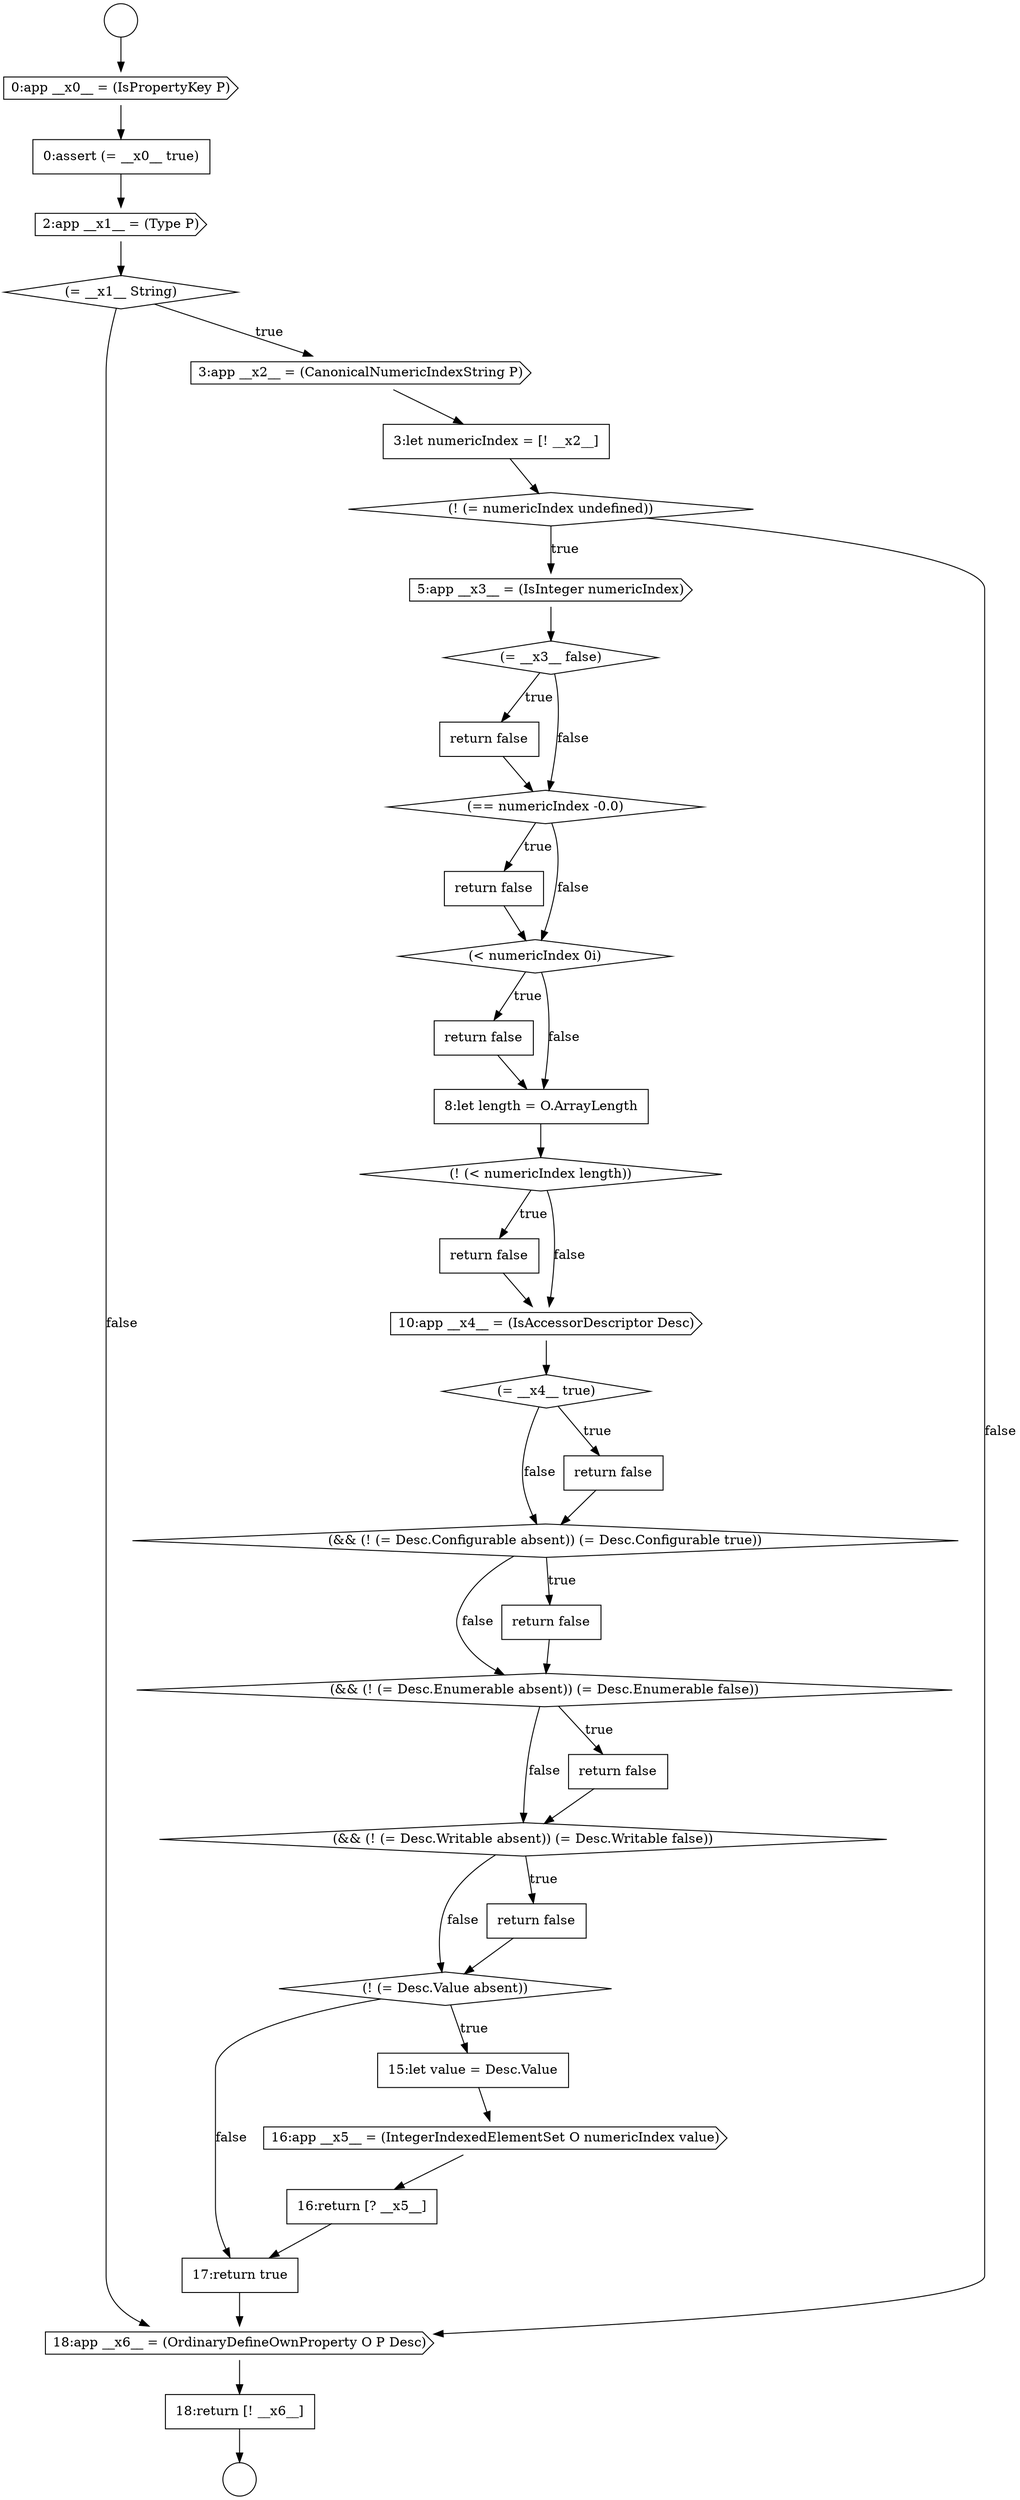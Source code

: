 digraph {
  node2650 [shape=diamond, label=<<font color="black">(= __x1__ String)</font>> color="black" fillcolor="white" style=filled]
  node2673 [shape=diamond, label=<<font color="black">(! (= Desc.Value absent))</font>> color="black" fillcolor="white" style=filled]
  node2677 [shape=none, margin=0, label=<<font color="black">
    <table border="0" cellborder="1" cellspacing="0" cellpadding="10">
      <tr><td align="left">17:return true</td></tr>
    </table>
  </font>> color="black" fillcolor="white" style=filled]
  node2656 [shape=none, margin=0, label=<<font color="black">
    <table border="0" cellborder="1" cellspacing="0" cellpadding="10">
      <tr><td align="left">return false</td></tr>
    </table>
  </font>> color="black" fillcolor="white" style=filled]
  node2675 [shape=cds, label=<<font color="black">16:app __x5__ = (IntegerIndexedElementSet O numericIndex value)</font>> color="black" fillcolor="white" style=filled]
  node2658 [shape=none, margin=0, label=<<font color="black">
    <table border="0" cellborder="1" cellspacing="0" cellpadding="10">
      <tr><td align="left">return false</td></tr>
    </table>
  </font>> color="black" fillcolor="white" style=filled]
  node2648 [shape=none, margin=0, label=<<font color="black">
    <table border="0" cellborder="1" cellspacing="0" cellpadding="10">
      <tr><td align="left">0:assert (= __x0__ true)</td></tr>
    </table>
  </font>> color="black" fillcolor="white" style=filled]
  node2659 [shape=diamond, label=<<font color="black">(&lt; numericIndex 0i)</font>> color="black" fillcolor="white" style=filled]
  node2671 [shape=diamond, label=<<font color="black">(&amp;&amp; (! (= Desc.Writable absent)) (= Desc.Writable false))</font>> color="black" fillcolor="white" style=filled]
  node2676 [shape=none, margin=0, label=<<font color="black">
    <table border="0" cellborder="1" cellspacing="0" cellpadding="10">
      <tr><td align="left">16:return [? __x5__]</td></tr>
    </table>
  </font>> color="black" fillcolor="white" style=filled]
  node2654 [shape=cds, label=<<font color="black">5:app __x3__ = (IsInteger numericIndex)</font>> color="black" fillcolor="white" style=filled]
  node2667 [shape=diamond, label=<<font color="black">(&amp;&amp; (! (= Desc.Configurable absent)) (= Desc.Configurable true))</font>> color="black" fillcolor="white" style=filled]
  node2646 [shape=circle label=" " color="black" fillcolor="white" style=filled]
  node2660 [shape=none, margin=0, label=<<font color="black">
    <table border="0" cellborder="1" cellspacing="0" cellpadding="10">
      <tr><td align="left">return false</td></tr>
    </table>
  </font>> color="black" fillcolor="white" style=filled]
  node2670 [shape=none, margin=0, label=<<font color="black">
    <table border="0" cellborder="1" cellspacing="0" cellpadding="10">
      <tr><td align="left">return false</td></tr>
    </table>
  </font>> color="black" fillcolor="white" style=filled]
  node2663 [shape=none, margin=0, label=<<font color="black">
    <table border="0" cellborder="1" cellspacing="0" cellpadding="10">
      <tr><td align="left">return false</td></tr>
    </table>
  </font>> color="black" fillcolor="white" style=filled]
  node2653 [shape=diamond, label=<<font color="black">(! (= numericIndex undefined))</font>> color="black" fillcolor="white" style=filled]
  node2666 [shape=none, margin=0, label=<<font color="black">
    <table border="0" cellborder="1" cellspacing="0" cellpadding="10">
      <tr><td align="left">return false</td></tr>
    </table>
  </font>> color="black" fillcolor="white" style=filled]
  node2649 [shape=cds, label=<<font color="black">2:app __x1__ = (Type P)</font>> color="black" fillcolor="white" style=filled]
  node2645 [shape=circle label=" " color="black" fillcolor="white" style=filled]
  node2662 [shape=diamond, label=<<font color="black">(! (&lt; numericIndex length))</font>> color="black" fillcolor="white" style=filled]
  node2657 [shape=diamond, label=<<font color="black">(== numericIndex -0.0)</font>> color="black" fillcolor="white" style=filled]
  node2674 [shape=none, margin=0, label=<<font color="black">
    <table border="0" cellborder="1" cellspacing="0" cellpadding="10">
      <tr><td align="left">15:let value = Desc.Value</td></tr>
    </table>
  </font>> color="black" fillcolor="white" style=filled]
  node2679 [shape=none, margin=0, label=<<font color="black">
    <table border="0" cellborder="1" cellspacing="0" cellpadding="10">
      <tr><td align="left">18:return [! __x6__]</td></tr>
    </table>
  </font>> color="black" fillcolor="white" style=filled]
  node2669 [shape=diamond, label=<<font color="black">(&amp;&amp; (! (= Desc.Enumerable absent)) (= Desc.Enumerable false))</font>> color="black" fillcolor="white" style=filled]
  node2647 [shape=cds, label=<<font color="black">0:app __x0__ = (IsPropertyKey P)</font>> color="black" fillcolor="white" style=filled]
  node2664 [shape=cds, label=<<font color="black">10:app __x4__ = (IsAccessorDescriptor Desc)</font>> color="black" fillcolor="white" style=filled]
  node2665 [shape=diamond, label=<<font color="black">(= __x4__ true)</font>> color="black" fillcolor="white" style=filled]
  node2652 [shape=none, margin=0, label=<<font color="black">
    <table border="0" cellborder="1" cellspacing="0" cellpadding="10">
      <tr><td align="left">3:let numericIndex = [! __x2__]</td></tr>
    </table>
  </font>> color="black" fillcolor="white" style=filled]
  node2661 [shape=none, margin=0, label=<<font color="black">
    <table border="0" cellborder="1" cellspacing="0" cellpadding="10">
      <tr><td align="left">8:let length = O.ArrayLength</td></tr>
    </table>
  </font>> color="black" fillcolor="white" style=filled]
  node2678 [shape=cds, label=<<font color="black">18:app __x6__ = (OrdinaryDefineOwnProperty O P Desc)</font>> color="black" fillcolor="white" style=filled]
  node2668 [shape=none, margin=0, label=<<font color="black">
    <table border="0" cellborder="1" cellspacing="0" cellpadding="10">
      <tr><td align="left">return false</td></tr>
    </table>
  </font>> color="black" fillcolor="white" style=filled]
  node2651 [shape=cds, label=<<font color="black">3:app __x2__ = (CanonicalNumericIndexString P)</font>> color="black" fillcolor="white" style=filled]
  node2672 [shape=none, margin=0, label=<<font color="black">
    <table border="0" cellborder="1" cellspacing="0" cellpadding="10">
      <tr><td align="left">return false</td></tr>
    </table>
  </font>> color="black" fillcolor="white" style=filled]
  node2655 [shape=diamond, label=<<font color="black">(= __x3__ false)</font>> color="black" fillcolor="white" style=filled]
  node2657 -> node2658 [label=<<font color="black">true</font>> color="black"]
  node2657 -> node2659 [label=<<font color="black">false</font>> color="black"]
  node2679 -> node2646 [ color="black"]
  node2660 -> node2661 [ color="black"]
  node2664 -> node2665 [ color="black"]
  node2656 -> node2657 [ color="black"]
  node2645 -> node2647 [ color="black"]
  node2675 -> node2676 [ color="black"]
  node2673 -> node2674 [label=<<font color="black">true</font>> color="black"]
  node2673 -> node2677 [label=<<font color="black">false</font>> color="black"]
  node2662 -> node2663 [label=<<font color="black">true</font>> color="black"]
  node2662 -> node2664 [label=<<font color="black">false</font>> color="black"]
  node2671 -> node2672 [label=<<font color="black">true</font>> color="black"]
  node2671 -> node2673 [label=<<font color="black">false</font>> color="black"]
  node2653 -> node2654 [label=<<font color="black">true</font>> color="black"]
  node2653 -> node2678 [label=<<font color="black">false</font>> color="black"]
  node2667 -> node2668 [label=<<font color="black">true</font>> color="black"]
  node2667 -> node2669 [label=<<font color="black">false</font>> color="black"]
  node2651 -> node2652 [ color="black"]
  node2663 -> node2664 [ color="black"]
  node2658 -> node2659 [ color="black"]
  node2665 -> node2666 [label=<<font color="black">true</font>> color="black"]
  node2665 -> node2667 [label=<<font color="black">false</font>> color="black"]
  node2678 -> node2679 [ color="black"]
  node2647 -> node2648 [ color="black"]
  node2659 -> node2660 [label=<<font color="black">true</font>> color="black"]
  node2659 -> node2661 [label=<<font color="black">false</font>> color="black"]
  node2677 -> node2678 [ color="black"]
  node2650 -> node2651 [label=<<font color="black">true</font>> color="black"]
  node2650 -> node2678 [label=<<font color="black">false</font>> color="black"]
  node2676 -> node2677 [ color="black"]
  node2674 -> node2675 [ color="black"]
  node2672 -> node2673 [ color="black"]
  node2670 -> node2671 [ color="black"]
  node2668 -> node2669 [ color="black"]
  node2648 -> node2649 [ color="black"]
  node2661 -> node2662 [ color="black"]
  node2669 -> node2670 [label=<<font color="black">true</font>> color="black"]
  node2669 -> node2671 [label=<<font color="black">false</font>> color="black"]
  node2649 -> node2650 [ color="black"]
  node2666 -> node2667 [ color="black"]
  node2652 -> node2653 [ color="black"]
  node2654 -> node2655 [ color="black"]
  node2655 -> node2656 [label=<<font color="black">true</font>> color="black"]
  node2655 -> node2657 [label=<<font color="black">false</font>> color="black"]
}
